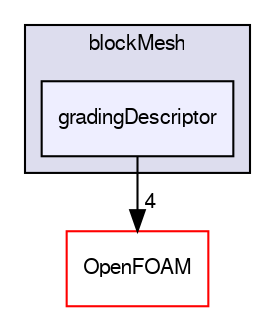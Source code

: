 digraph "src/mesh/blockMesh/gradingDescriptor" {
  bgcolor=transparent;
  compound=true
  node [ fontsize="10", fontname="FreeSans"];
  edge [ labelfontsize="10", labelfontname="FreeSans"];
  subgraph clusterdir_ade3ea1948a418ffb78a293f495540d7 {
    graph [ bgcolor="#ddddee", pencolor="black", label="blockMesh" fontname="FreeSans", fontsize="10", URL="dir_ade3ea1948a418ffb78a293f495540d7.html"]
  dir_3903f2573fdbc5abba7a817e773bfcbc [shape=box, label="gradingDescriptor", style="filled", fillcolor="#eeeeff", pencolor="black", URL="dir_3903f2573fdbc5abba7a817e773bfcbc.html"];
  }
  dir_c5473ff19b20e6ec4dfe5c310b3778a8 [shape=box label="OpenFOAM" color="red" URL="dir_c5473ff19b20e6ec4dfe5c310b3778a8.html"];
  dir_3903f2573fdbc5abba7a817e773bfcbc->dir_c5473ff19b20e6ec4dfe5c310b3778a8 [headlabel="4", labeldistance=1.5 headhref="dir_001551_001706.html"];
}
